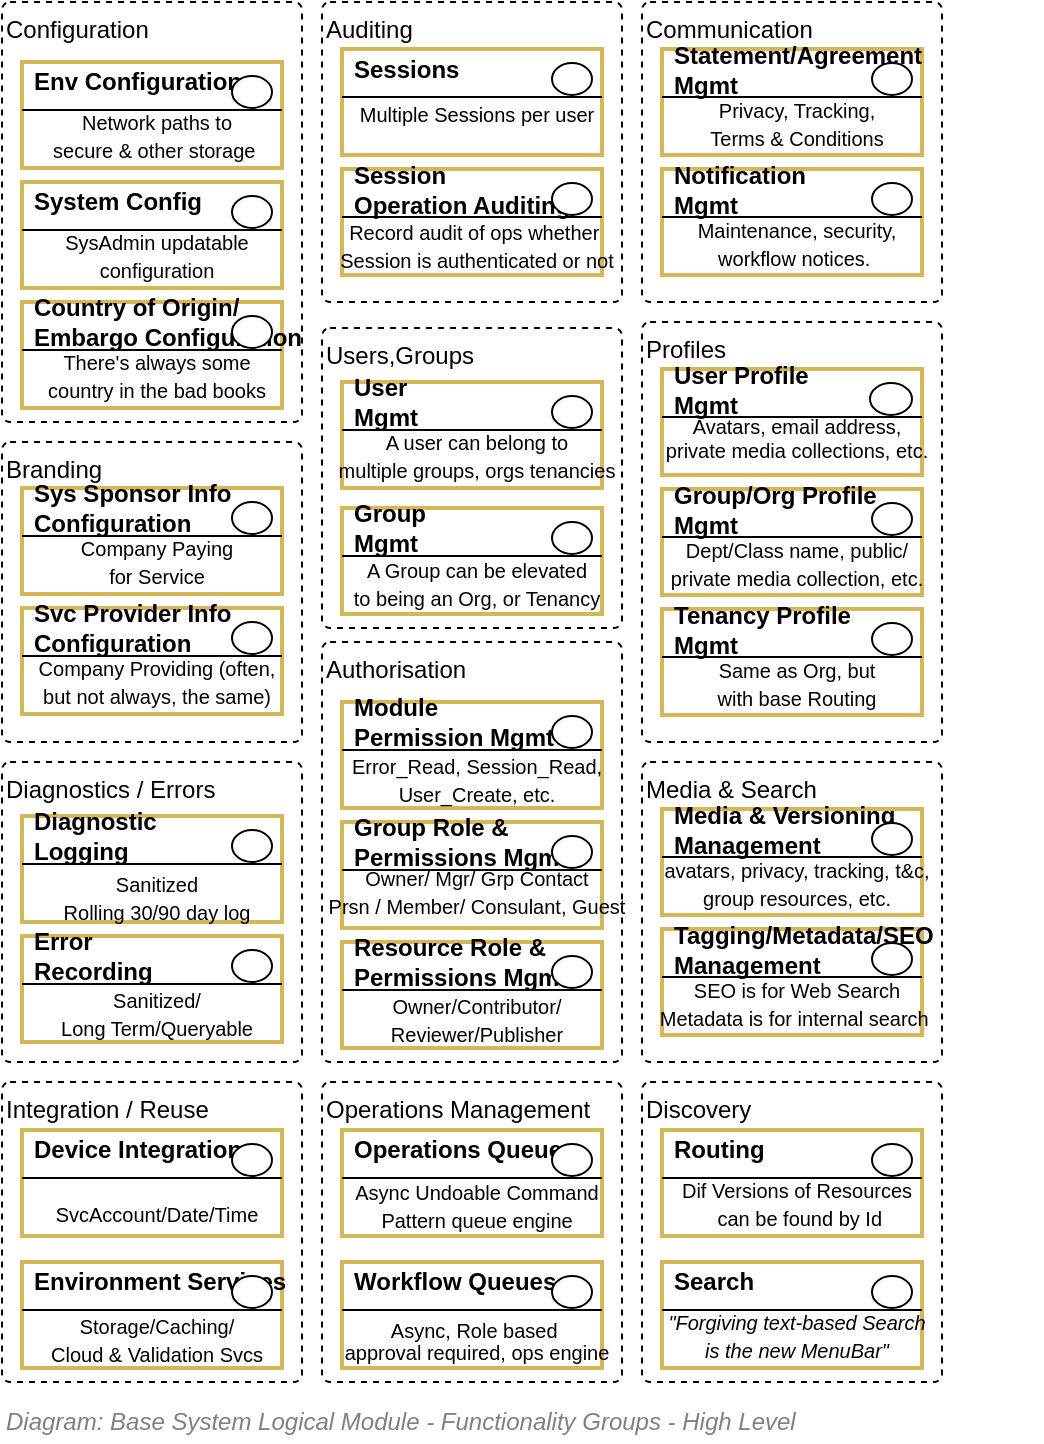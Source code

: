 <mxfile compressed="false" version="17.5.0" type="google">
  <diagram id="iJwj0JujM13rcgcpDBCf" name="Standard Base Logical Module Functionality Groups - HL">
    <mxGraphModel grid="1" page="1" gridSize="10" guides="1" tooltips="1" connect="0" arrows="1" fold="1" pageScale="1" pageWidth="827" pageHeight="1169" math="0" shadow="0">
      <root>
        <mxCell id="kqEcUKh6x4xUHImFHUBu-0" />
        <mxCell id="kqEcUKh6x4xUHImFHUBu-1" parent="kqEcUKh6x4xUHImFHUBu-0" />
        <mxCell id="neuzF8ryyaMldTGZhR9j-232" value="Authorisation" style="rounded=1;whiteSpace=wrap;html=1;strokeWidth=1;fillColor=none;dashed=1;absoluteArcSize=1;arcSize=8;container=1;collapsible=0;recursiveResize=0;align=left;verticalAlign=top;" vertex="1" parent="kqEcUKh6x4xUHImFHUBu-1">
          <mxGeometry x="280" y="480" width="150" height="210" as="geometry" />
        </mxCell>
        <mxCell id="neuzF8ryyaMldTGZhR9j-222" value="" style="fontStyle=1;align=center;verticalAlign=top;childLayout=stackLayout;horizontal=1;horizontalStack=0;resizeParent=1;resizeParentMax=0;resizeLast=0;marginBottom=0;strokeColor=#d6b656;strokeWidth=2;fillColor=none;" vertex="1" parent="neuzF8ryyaMldTGZhR9j-232">
          <mxGeometry x="10" y="30" width="130" height="53" as="geometry" />
        </mxCell>
        <mxCell id="neuzF8ryyaMldTGZhR9j-223" value="Module &lt;br&gt;Permission Mgmt" style="html=1;align=left;spacingLeft=4;verticalAlign=middle;strokeColor=none;fillColor=none;fontStyle=1" vertex="1" parent="neuzF8ryyaMldTGZhR9j-222">
          <mxGeometry width="130" height="20" as="geometry" />
        </mxCell>
        <mxCell id="neuzF8ryyaMldTGZhR9j-224" value="" style="shape=ellipse;" vertex="1" parent="neuzF8ryyaMldTGZhR9j-223">
          <mxGeometry x="1" width="20" height="16" relative="1" as="geometry">
            <mxPoint x="-25" y="7" as="offset" />
          </mxGeometry>
        </mxCell>
        <mxCell id="neuzF8ryyaMldTGZhR9j-225" value="" style="line;strokeWidth=1;fillColor=none;align=left;verticalAlign=middle;spacingTop=-1;spacingLeft=3;spacingRight=3;rotatable=0;labelPosition=right;points=[];portConstraint=eastwest;" vertex="1" parent="neuzF8ryyaMldTGZhR9j-222">
          <mxGeometry y="20" width="130" height="8" as="geometry" />
        </mxCell>
        <mxCell id="neuzF8ryyaMldTGZhR9j-226" value="&lt;font style=&quot;font-size: 10px ; line-height: 100%&quot;&gt;Error_Read, Session_Read, &lt;br&gt;User_Create, etc.&lt;/font&gt;" style="html=1;align=center;spacingLeft=4;verticalAlign=top;strokeColor=none;fillColor=none;spacingTop=-10;" vertex="1" parent="neuzF8ryyaMldTGZhR9j-222">
          <mxGeometry y="28" width="130" height="25" as="geometry" />
        </mxCell>
        <mxCell id="neuzF8ryyaMldTGZhR9j-227" value="" style="fontStyle=1;align=center;verticalAlign=top;childLayout=stackLayout;horizontal=1;horizontalStack=0;resizeParent=1;resizeParentMax=0;resizeLast=0;marginBottom=0;strokeColor=#d6b656;strokeWidth=2;fillColor=none;" vertex="1" parent="neuzF8ryyaMldTGZhR9j-232">
          <mxGeometry x="10" y="90" width="130" height="53" as="geometry" />
        </mxCell>
        <mxCell id="neuzF8ryyaMldTGZhR9j-228" value="Group Role &amp;amp; &lt;br&gt;Permissions Mgmt" style="html=1;align=left;spacingLeft=4;verticalAlign=middle;strokeColor=none;fillColor=none;fontStyle=1" vertex="1" parent="neuzF8ryyaMldTGZhR9j-227">
          <mxGeometry width="130" height="20" as="geometry" />
        </mxCell>
        <mxCell id="neuzF8ryyaMldTGZhR9j-229" value="" style="shape=ellipse;" vertex="1" parent="neuzF8ryyaMldTGZhR9j-228">
          <mxGeometry x="1" width="20" height="16" relative="1" as="geometry">
            <mxPoint x="-25" y="7" as="offset" />
          </mxGeometry>
        </mxCell>
        <mxCell id="neuzF8ryyaMldTGZhR9j-230" value="" style="line;strokeWidth=1;fillColor=none;align=left;verticalAlign=middle;spacingTop=-1;spacingLeft=3;spacingRight=3;rotatable=0;labelPosition=right;points=[];portConstraint=eastwest;" vertex="1" parent="neuzF8ryyaMldTGZhR9j-227">
          <mxGeometry y="20" width="130" height="8" as="geometry" />
        </mxCell>
        <mxCell id="neuzF8ryyaMldTGZhR9j-231" value="&lt;font style=&quot;font-size: 10px ; line-height: 90%&quot;&gt;Owner/ Mgr/ Grp Contact &lt;br&gt;Prsn / Member/ Consulant, Guest&lt;/font&gt;" style="html=1;align=center;spacingLeft=4;verticalAlign=top;strokeColor=none;fillColor=none;spacingTop=-14;" vertex="1" parent="neuzF8ryyaMldTGZhR9j-227">
          <mxGeometry y="28" width="130" height="25" as="geometry" />
        </mxCell>
        <mxCell id="neuzF8ryyaMldTGZhR9j-239" value="" style="fontStyle=1;align=center;verticalAlign=top;childLayout=stackLayout;horizontal=1;horizontalStack=0;resizeParent=1;resizeParentMax=0;resizeLast=0;marginBottom=0;strokeColor=#d6b656;strokeWidth=2;fillColor=none;" vertex="1" parent="neuzF8ryyaMldTGZhR9j-232">
          <mxGeometry x="10" y="150" width="130" height="53" as="geometry" />
        </mxCell>
        <mxCell id="neuzF8ryyaMldTGZhR9j-240" value="Resource Role &amp;amp; &lt;br&gt;Permissions Mgmt" style="html=1;align=left;spacingLeft=4;verticalAlign=middle;strokeColor=none;fillColor=none;fontStyle=1" vertex="1" parent="neuzF8ryyaMldTGZhR9j-239">
          <mxGeometry width="130" height="20" as="geometry" />
        </mxCell>
        <mxCell id="neuzF8ryyaMldTGZhR9j-241" value="" style="shape=ellipse;" vertex="1" parent="neuzF8ryyaMldTGZhR9j-240">
          <mxGeometry x="1" width="20" height="16" relative="1" as="geometry">
            <mxPoint x="-25" y="7" as="offset" />
          </mxGeometry>
        </mxCell>
        <mxCell id="neuzF8ryyaMldTGZhR9j-242" value="" style="line;strokeWidth=1;fillColor=none;align=left;verticalAlign=middle;spacingTop=-1;spacingLeft=3;spacingRight=3;rotatable=0;labelPosition=right;points=[];portConstraint=eastwest;" vertex="1" parent="neuzF8ryyaMldTGZhR9j-239">
          <mxGeometry y="20" width="130" height="8" as="geometry" />
        </mxCell>
        <mxCell id="neuzF8ryyaMldTGZhR9j-243" value="&lt;font style=&quot;font-size: 10px&quot;&gt;Owner/Contributor/&lt;br&gt;Reviewer/Publisher&lt;/font&gt;" style="html=1;align=center;spacingLeft=4;verticalAlign=top;strokeColor=none;fillColor=none;spacingTop=-10;" vertex="1" parent="neuzF8ryyaMldTGZhR9j-239">
          <mxGeometry y="28" width="130" height="25" as="geometry" />
        </mxCell>
        <mxCell id="neuzF8ryyaMldTGZhR9j-149" value="Users,Groups" style="rounded=1;whiteSpace=wrap;html=1;strokeWidth=1;fillColor=none;dashed=1;absoluteArcSize=1;arcSize=8;container=1;collapsible=0;recursiveResize=0;align=left;verticalAlign=top;" vertex="1" parent="kqEcUKh6x4xUHImFHUBu-1">
          <mxGeometry x="280" y="323" width="150" height="150" as="geometry" />
        </mxCell>
        <mxCell id="neuzF8ryyaMldTGZhR9j-260" value="Diagnostics / Errors" style="rounded=1;whiteSpace=wrap;html=1;strokeWidth=1;fillColor=none;dashed=1;absoluteArcSize=1;arcSize=8;container=1;collapsible=0;recursiveResize=0;align=left;verticalAlign=top;" vertex="1" parent="kqEcUKh6x4xUHImFHUBu-1">
          <mxGeometry x="120" y="540" width="150" height="150" as="geometry" />
        </mxCell>
        <mxCell id="neuzF8ryyaMldTGZhR9j-261" value="" style="fontStyle=1;align=center;verticalAlign=top;childLayout=stackLayout;horizontal=1;horizontalStack=0;resizeParent=1;resizeParentMax=0;resizeLast=0;marginBottom=0;strokeColor=#d6b656;strokeWidth=2;fillColor=none;" vertex="1" parent="neuzF8ryyaMldTGZhR9j-260">
          <mxGeometry x="10" y="87" width="130" height="53" as="geometry" />
        </mxCell>
        <mxCell id="neuzF8ryyaMldTGZhR9j-262" value="Error &lt;br&gt;Recording" style="html=1;align=left;spacingLeft=4;verticalAlign=middle;strokeColor=none;fillColor=none;fontStyle=1" vertex="1" parent="neuzF8ryyaMldTGZhR9j-261">
          <mxGeometry width="130" height="20" as="geometry" />
        </mxCell>
        <mxCell id="neuzF8ryyaMldTGZhR9j-263" value="" style="shape=ellipse;" vertex="1" parent="neuzF8ryyaMldTGZhR9j-262">
          <mxGeometry x="1" width="20" height="16" relative="1" as="geometry">
            <mxPoint x="-25" y="7" as="offset" />
          </mxGeometry>
        </mxCell>
        <mxCell id="neuzF8ryyaMldTGZhR9j-264" value="" style="line;strokeWidth=1;fillColor=none;align=left;verticalAlign=middle;spacingTop=-1;spacingLeft=3;spacingRight=3;rotatable=0;labelPosition=right;points=[];portConstraint=eastwest;" vertex="1" parent="neuzF8ryyaMldTGZhR9j-261">
          <mxGeometry y="20" width="130" height="8" as="geometry" />
        </mxCell>
        <mxCell id="neuzF8ryyaMldTGZhR9j-265" value="&lt;font style=&quot;font-size: 10px&quot;&gt;Sanitized/&lt;br&gt;Long Term/Queryable&lt;/font&gt;" style="html=1;align=center;spacingLeft=4;verticalAlign=top;strokeColor=none;fillColor=none;spacingTop=-10;" vertex="1" parent="neuzF8ryyaMldTGZhR9j-261">
          <mxGeometry y="28" width="130" height="25" as="geometry" />
        </mxCell>
        <mxCell id="neuzF8ryyaMldTGZhR9j-266" value="" style="fontStyle=1;align=center;verticalAlign=top;childLayout=stackLayout;horizontal=1;horizontalStack=0;resizeParent=1;resizeParentMax=0;resizeLast=0;marginBottom=0;strokeColor=#d6b656;strokeWidth=2;fillColor=none;" vertex="1" parent="neuzF8ryyaMldTGZhR9j-260">
          <mxGeometry x="10" y="27" width="130" height="53" as="geometry" />
        </mxCell>
        <mxCell id="neuzF8ryyaMldTGZhR9j-267" value="Diagnostic &lt;br&gt;Logging" style="html=1;align=left;spacingLeft=4;verticalAlign=middle;strokeColor=none;fillColor=none;fontStyle=1" vertex="1" parent="neuzF8ryyaMldTGZhR9j-266">
          <mxGeometry width="130" height="20" as="geometry" />
        </mxCell>
        <mxCell id="neuzF8ryyaMldTGZhR9j-268" value="" style="shape=ellipse;" vertex="1" parent="neuzF8ryyaMldTGZhR9j-267">
          <mxGeometry x="1" width="20" height="16" relative="1" as="geometry">
            <mxPoint x="-25" y="7" as="offset" />
          </mxGeometry>
        </mxCell>
        <mxCell id="neuzF8ryyaMldTGZhR9j-269" value="" style="line;strokeWidth=1;fillColor=none;align=left;verticalAlign=middle;spacingTop=-1;spacingLeft=3;spacingRight=3;rotatable=0;labelPosition=right;points=[];portConstraint=eastwest;" vertex="1" parent="neuzF8ryyaMldTGZhR9j-266">
          <mxGeometry y="20" width="130" height="8" as="geometry" />
        </mxCell>
        <mxCell id="neuzF8ryyaMldTGZhR9j-270" value="&lt;font style=&quot;font-size: 10px&quot;&gt;Sanitized&lt;br&gt;Rolling 30/90 day log&lt;/font&gt;" style="html=1;align=center;spacingLeft=4;verticalAlign=top;strokeColor=none;fillColor=none;spacingTop=-8;" vertex="1" parent="neuzF8ryyaMldTGZhR9j-266">
          <mxGeometry y="28" width="130" height="25" as="geometry" />
        </mxCell>
        <mxCell id="neuzF8ryyaMldTGZhR9j-201" value="Branding" style="rounded=1;whiteSpace=wrap;html=1;strokeWidth=1;fillColor=none;dashed=1;absoluteArcSize=1;arcSize=8;container=1;collapsible=0;recursiveResize=0;align=left;verticalAlign=top;" vertex="1" parent="kqEcUKh6x4xUHImFHUBu-1">
          <mxGeometry x="120" y="380" width="150" height="150" as="geometry" />
        </mxCell>
        <mxCell id="neuzF8ryyaMldTGZhR9j-212" value="" style="fontStyle=1;align=center;verticalAlign=top;childLayout=stackLayout;horizontal=1;horizontalStack=0;resizeParent=1;resizeParentMax=0;resizeLast=0;marginBottom=0;strokeColor=#d6b656;strokeWidth=2;fillColor=none;" vertex="1" parent="neuzF8ryyaMldTGZhR9j-201">
          <mxGeometry x="10" y="23" width="130" height="53" as="geometry" />
        </mxCell>
        <mxCell id="neuzF8ryyaMldTGZhR9j-213" value="Sys Sponsor Info&lt;br&gt;Configuration" style="html=1;align=left;spacingLeft=4;verticalAlign=middle;strokeColor=none;fillColor=none;fontStyle=1" vertex="1" parent="neuzF8ryyaMldTGZhR9j-212">
          <mxGeometry width="130" height="20" as="geometry" />
        </mxCell>
        <mxCell id="neuzF8ryyaMldTGZhR9j-214" value="" style="shape=ellipse;" vertex="1" parent="neuzF8ryyaMldTGZhR9j-213">
          <mxGeometry x="1" width="20" height="16" relative="1" as="geometry">
            <mxPoint x="-25" y="7" as="offset" />
          </mxGeometry>
        </mxCell>
        <mxCell id="neuzF8ryyaMldTGZhR9j-215" value="" style="line;strokeWidth=1;fillColor=none;align=left;verticalAlign=middle;spacingTop=-1;spacingLeft=3;spacingRight=3;rotatable=0;labelPosition=right;points=[];portConstraint=eastwest;" vertex="1" parent="neuzF8ryyaMldTGZhR9j-212">
          <mxGeometry y="20" width="130" height="8" as="geometry" />
        </mxCell>
        <mxCell id="neuzF8ryyaMldTGZhR9j-216" value="&lt;font style=&quot;font-size: 10px&quot;&gt;Company Paying &lt;br&gt;for Service&lt;/font&gt;" style="html=1;align=center;spacingLeft=4;verticalAlign=top;strokeColor=none;fillColor=none;spacingTop=-12;" vertex="1" parent="neuzF8ryyaMldTGZhR9j-212">
          <mxGeometry y="28" width="130" height="25" as="geometry" />
        </mxCell>
        <mxCell id="neuzF8ryyaMldTGZhR9j-217" value="" style="fontStyle=1;align=center;verticalAlign=top;childLayout=stackLayout;horizontal=1;horizontalStack=0;resizeParent=1;resizeParentMax=0;resizeLast=0;marginBottom=0;strokeColor=#d6b656;strokeWidth=2;fillColor=none;" vertex="1" parent="neuzF8ryyaMldTGZhR9j-201">
          <mxGeometry x="10" y="83" width="130" height="53" as="geometry" />
        </mxCell>
        <mxCell id="neuzF8ryyaMldTGZhR9j-218" value="Svc Provider Info&lt;br&gt;Configuration" style="html=1;align=left;spacingLeft=4;verticalAlign=middle;strokeColor=none;fillColor=none;fontStyle=1" vertex="1" parent="neuzF8ryyaMldTGZhR9j-217">
          <mxGeometry width="130" height="20" as="geometry" />
        </mxCell>
        <mxCell id="neuzF8ryyaMldTGZhR9j-219" value="" style="shape=ellipse;" vertex="1" parent="neuzF8ryyaMldTGZhR9j-218">
          <mxGeometry x="1" width="20" height="16" relative="1" as="geometry">
            <mxPoint x="-25" y="7" as="offset" />
          </mxGeometry>
        </mxCell>
        <mxCell id="neuzF8ryyaMldTGZhR9j-220" value="" style="line;strokeWidth=1;fillColor=none;align=left;verticalAlign=middle;spacingTop=-1;spacingLeft=3;spacingRight=3;rotatable=0;labelPosition=right;points=[];portConstraint=eastwest;" vertex="1" parent="neuzF8ryyaMldTGZhR9j-217">
          <mxGeometry y="20" width="130" height="8" as="geometry" />
        </mxCell>
        <mxCell id="neuzF8ryyaMldTGZhR9j-221" value="&lt;font style=&quot;font-size: 10px&quot;&gt;Company Providing (often, &lt;br&gt;but not always, the same)&lt;/font&gt;" style="html=1;align=center;spacingLeft=4;verticalAlign=top;strokeColor=none;fillColor=none;spacingTop=-12;" vertex="1" parent="neuzF8ryyaMldTGZhR9j-217">
          <mxGeometry y="28" width="130" height="25" as="geometry" />
        </mxCell>
        <mxCell id="neuzF8ryyaMldTGZhR9j-0" value="Configuration" style="rounded=1;whiteSpace=wrap;html=1;strokeWidth=1;fillColor=none;dashed=1;absoluteArcSize=1;arcSize=8;container=1;collapsible=0;recursiveResize=0;align=left;verticalAlign=top;" vertex="1" parent="kqEcUKh6x4xUHImFHUBu-1">
          <mxGeometry x="120" y="160" width="150" height="210" as="geometry" />
        </mxCell>
        <mxCell id="neuzF8ryyaMldTGZhR9j-144" value="" style="fontStyle=1;align=center;verticalAlign=top;childLayout=stackLayout;horizontal=1;horizontalStack=0;resizeParent=1;resizeParentMax=0;resizeLast=0;marginBottom=0;strokeColor=#d6b656;strokeWidth=2;fillColor=none;" vertex="1" parent="neuzF8ryyaMldTGZhR9j-0">
          <mxGeometry x="10" y="150" width="130" height="53" as="geometry" />
        </mxCell>
        <mxCell id="neuzF8ryyaMldTGZhR9j-145" value="Country of Origin/&lt;br&gt;Embargo Configuration" style="html=1;align=left;spacingLeft=4;verticalAlign=middle;strokeColor=none;fillColor=none;fontStyle=1" vertex="1" parent="neuzF8ryyaMldTGZhR9j-144">
          <mxGeometry width="130" height="20" as="geometry" />
        </mxCell>
        <mxCell id="neuzF8ryyaMldTGZhR9j-146" value="" style="shape=ellipse;" vertex="1" parent="neuzF8ryyaMldTGZhR9j-145">
          <mxGeometry x="1" width="20" height="16" relative="1" as="geometry">
            <mxPoint x="-25" y="7" as="offset" />
          </mxGeometry>
        </mxCell>
        <mxCell id="neuzF8ryyaMldTGZhR9j-147" value="" style="line;strokeWidth=1;fillColor=none;align=left;verticalAlign=middle;spacingTop=-1;spacingLeft=3;spacingRight=3;rotatable=0;labelPosition=right;points=[];portConstraint=eastwest;" vertex="1" parent="neuzF8ryyaMldTGZhR9j-144">
          <mxGeometry y="20" width="130" height="8" as="geometry" />
        </mxCell>
        <mxCell id="neuzF8ryyaMldTGZhR9j-148" value="&lt;span style=&quot;font-size: 10px&quot;&gt;There&#39;s always some &lt;br&gt;country in the bad books&lt;/span&gt;" style="html=1;align=center;spacingLeft=4;verticalAlign=top;strokeColor=none;fillColor=none;spacingTop=-12;" vertex="1" parent="neuzF8ryyaMldTGZhR9j-144">
          <mxGeometry y="28" width="130" height="25" as="geometry" />
        </mxCell>
        <mxCell id="neuzF8ryyaMldTGZhR9j-123" value="" style="fontStyle=1;align=center;verticalAlign=top;childLayout=stackLayout;horizontal=1;horizontalStack=0;resizeParent=1;resizeParentMax=0;resizeLast=0;marginBottom=0;strokeColor=#d6b656;strokeWidth=2;fillColor=none;" vertex="1" parent="neuzF8ryyaMldTGZhR9j-0">
          <mxGeometry x="10" y="30" width="130" height="53" as="geometry" />
        </mxCell>
        <mxCell id="neuzF8ryyaMldTGZhR9j-124" value="Env Configuration" style="html=1;align=left;spacingLeft=4;verticalAlign=middle;strokeColor=none;fillColor=none;fontStyle=1" vertex="1" parent="neuzF8ryyaMldTGZhR9j-123">
          <mxGeometry width="130" height="20" as="geometry" />
        </mxCell>
        <mxCell id="neuzF8ryyaMldTGZhR9j-125" value="" style="shape=ellipse;" vertex="1" parent="neuzF8ryyaMldTGZhR9j-124">
          <mxGeometry x="1" width="20" height="16" relative="1" as="geometry">
            <mxPoint x="-25" y="7" as="offset" />
          </mxGeometry>
        </mxCell>
        <mxCell id="neuzF8ryyaMldTGZhR9j-126" value="" style="line;strokeWidth=1;fillColor=none;align=left;verticalAlign=middle;spacingTop=-1;spacingLeft=3;spacingRight=3;rotatable=0;labelPosition=right;points=[];portConstraint=eastwest;" vertex="1" parent="neuzF8ryyaMldTGZhR9j-123">
          <mxGeometry y="20" width="130" height="8" as="geometry" />
        </mxCell>
        <mxCell id="neuzF8ryyaMldTGZhR9j-127" value="&lt;font style=&quot;font-size: 10px&quot;&gt;Network paths to &lt;br&gt;secure &amp;amp; other storage&amp;nbsp;&lt;/font&gt;" style="html=1;align=center;spacingLeft=4;verticalAlign=top;strokeColor=none;fillColor=none;spacingTop=-12;" vertex="1" parent="neuzF8ryyaMldTGZhR9j-123">
          <mxGeometry y="28" width="130" height="25" as="geometry" />
        </mxCell>
        <mxCell id="neuzF8ryyaMldTGZhR9j-128" value="" style="fontStyle=1;align=center;verticalAlign=top;childLayout=stackLayout;horizontal=1;horizontalStack=0;resizeParent=1;resizeParentMax=0;resizeLast=0;marginBottom=0;strokeColor=#d6b656;strokeWidth=2;fillColor=none;" vertex="1" parent="neuzF8ryyaMldTGZhR9j-0">
          <mxGeometry x="10" y="90" width="130" height="53" as="geometry" />
        </mxCell>
        <mxCell id="neuzF8ryyaMldTGZhR9j-129" value="System Config" style="html=1;align=left;spacingLeft=4;verticalAlign=middle;strokeColor=none;fillColor=none;fontStyle=1" vertex="1" parent="neuzF8ryyaMldTGZhR9j-128">
          <mxGeometry width="130" height="20" as="geometry" />
        </mxCell>
        <mxCell id="neuzF8ryyaMldTGZhR9j-130" value="" style="shape=ellipse;" vertex="1" parent="neuzF8ryyaMldTGZhR9j-129">
          <mxGeometry x="1" width="20" height="16" relative="1" as="geometry">
            <mxPoint x="-25" y="7" as="offset" />
          </mxGeometry>
        </mxCell>
        <mxCell id="neuzF8ryyaMldTGZhR9j-131" value="" style="line;strokeWidth=1;fillColor=none;align=left;verticalAlign=middle;spacingTop=-1;spacingLeft=3;spacingRight=3;rotatable=0;labelPosition=right;points=[];portConstraint=eastwest;" vertex="1" parent="neuzF8ryyaMldTGZhR9j-128">
          <mxGeometry y="20" width="130" height="8" as="geometry" />
        </mxCell>
        <mxCell id="neuzF8ryyaMldTGZhR9j-132" value="&lt;font style=&quot;font-size: 10px&quot;&gt;SysAdmin updatable &lt;br&gt;configuration&lt;/font&gt;" style="html=1;align=center;spacingLeft=4;verticalAlign=top;strokeColor=none;fillColor=none;spacingTop=-12;" vertex="1" parent="neuzF8ryyaMldTGZhR9j-128">
          <mxGeometry y="28" width="130" height="25" as="geometry" />
        </mxCell>
        <mxCell id="uaey2Lb_M5UtE8PVYDBB-25" value="&lt;font style=&quot;font-size: 12px&quot;&gt;Diagram: Base System Logical Module - Functionality Groups - High Level&lt;/font&gt;" style="text;strokeColor=none;fillColor=none;html=1;fontSize=12;fontStyle=2;verticalAlign=middle;align=left;shadow=0;glass=0;comic=0;opacity=30;fontColor=#808080;strokeWidth=1;" vertex="1" parent="kqEcUKh6x4xUHImFHUBu-1">
          <mxGeometry x="120" y="860" width="520" height="20" as="geometry" />
        </mxCell>
        <mxCell id="neuzF8ryyaMldTGZhR9j-133" value="Auditing" style="rounded=1;whiteSpace=wrap;html=1;strokeWidth=1;fillColor=none;dashed=1;absoluteArcSize=1;arcSize=8;container=1;collapsible=0;recursiveResize=0;align=left;verticalAlign=top;" vertex="1" parent="kqEcUKh6x4xUHImFHUBu-1">
          <mxGeometry x="280" y="160" width="150" height="150" as="geometry" />
        </mxCell>
        <mxCell id="neuzF8ryyaMldTGZhR9j-134" value="" style="fontStyle=1;align=center;verticalAlign=top;childLayout=stackLayout;horizontal=1;horizontalStack=0;resizeParent=1;resizeParentMax=0;resizeLast=0;marginBottom=0;strokeColor=#d6b656;strokeWidth=2;fillColor=none;" vertex="1" parent="neuzF8ryyaMldTGZhR9j-133">
          <mxGeometry x="10" y="23.5" width="130" height="53" as="geometry" />
        </mxCell>
        <mxCell id="neuzF8ryyaMldTGZhR9j-135" value="Sessions" style="html=1;align=left;spacingLeft=4;verticalAlign=middle;strokeColor=none;fillColor=none;fontStyle=1" vertex="1" parent="neuzF8ryyaMldTGZhR9j-134">
          <mxGeometry width="130" height="20" as="geometry" />
        </mxCell>
        <mxCell id="neuzF8ryyaMldTGZhR9j-136" value="" style="shape=ellipse;" vertex="1" parent="neuzF8ryyaMldTGZhR9j-135">
          <mxGeometry x="1" width="20" height="16" relative="1" as="geometry">
            <mxPoint x="-25" y="7" as="offset" />
          </mxGeometry>
        </mxCell>
        <mxCell id="neuzF8ryyaMldTGZhR9j-137" value="" style="line;strokeWidth=1;fillColor=none;align=left;verticalAlign=middle;spacingTop=-1;spacingLeft=3;spacingRight=3;rotatable=0;labelPosition=right;points=[];portConstraint=eastwest;" vertex="1" parent="neuzF8ryyaMldTGZhR9j-134">
          <mxGeometry y="20" width="130" height="8" as="geometry" />
        </mxCell>
        <mxCell id="neuzF8ryyaMldTGZhR9j-138" value="&lt;font style=&quot;font-size: 10px&quot;&gt;Multiple Sessions per user&lt;/font&gt;" style="html=1;align=center;spacingLeft=4;verticalAlign=top;strokeColor=none;fillColor=none;spacingTop=-10;" vertex="1" parent="neuzF8ryyaMldTGZhR9j-134">
          <mxGeometry y="28" width="130" height="25" as="geometry" />
        </mxCell>
        <mxCell id="neuzF8ryyaMldTGZhR9j-139" value="" style="fontStyle=1;align=center;verticalAlign=top;childLayout=stackLayout;horizontal=1;horizontalStack=0;resizeParent=1;resizeParentMax=0;resizeLast=0;marginBottom=0;strokeColor=#d6b656;strokeWidth=2;fillColor=none;" vertex="1" parent="neuzF8ryyaMldTGZhR9j-133">
          <mxGeometry x="10" y="83.5" width="130" height="53" as="geometry" />
        </mxCell>
        <mxCell id="neuzF8ryyaMldTGZhR9j-140" value="Session&lt;br&gt;Operation Auditing" style="html=1;align=left;spacingLeft=4;verticalAlign=middle;strokeColor=none;fillColor=none;fontStyle=1" vertex="1" parent="neuzF8ryyaMldTGZhR9j-139">
          <mxGeometry width="130" height="20" as="geometry" />
        </mxCell>
        <mxCell id="neuzF8ryyaMldTGZhR9j-141" value="" style="shape=ellipse;" vertex="1" parent="neuzF8ryyaMldTGZhR9j-140">
          <mxGeometry x="1" width="20" height="16" relative="1" as="geometry">
            <mxPoint x="-25" y="7" as="offset" />
          </mxGeometry>
        </mxCell>
        <mxCell id="neuzF8ryyaMldTGZhR9j-142" value="" style="line;strokeWidth=1;fillColor=none;align=left;verticalAlign=middle;spacingTop=-1;spacingLeft=3;spacingRight=3;rotatable=0;labelPosition=right;points=[];portConstraint=eastwest;" vertex="1" parent="neuzF8ryyaMldTGZhR9j-139">
          <mxGeometry y="20" width="130" height="8" as="geometry" />
        </mxCell>
        <mxCell id="neuzF8ryyaMldTGZhR9j-143" value="&lt;font style=&quot;font-size: 10px&quot;&gt;Record audit of ops whether&amp;nbsp;&lt;br&gt;Session is authenticated or not&lt;/font&gt;" style="html=1;align=center;spacingLeft=4;verticalAlign=top;strokeColor=none;fillColor=none;spacingTop=-11;" vertex="1" parent="neuzF8ryyaMldTGZhR9j-139">
          <mxGeometry y="28" width="130" height="25" as="geometry" />
        </mxCell>
        <mxCell id="neuzF8ryyaMldTGZhR9j-244" value="Profiles" style="rounded=1;whiteSpace=wrap;html=1;strokeWidth=1;fillColor=none;dashed=1;absoluteArcSize=1;arcSize=8;container=1;collapsible=0;recursiveResize=0;align=left;verticalAlign=top;" vertex="1" parent="kqEcUKh6x4xUHImFHUBu-1">
          <mxGeometry x="440" y="320" width="150" height="210" as="geometry" />
        </mxCell>
        <mxCell id="neuzF8ryyaMldTGZhR9j-180" value="" style="fontStyle=1;align=center;verticalAlign=top;childLayout=stackLayout;horizontal=1;horizontalStack=0;resizeParent=1;resizeParentMax=0;resizeLast=0;marginBottom=0;strokeColor=#d6b656;strokeWidth=2;fillColor=none;" vertex="1" parent="neuzF8ryyaMldTGZhR9j-244">
          <mxGeometry x="10" y="83.5" width="130" height="53" as="geometry" />
        </mxCell>
        <mxCell id="neuzF8ryyaMldTGZhR9j-181" value="Group/Org Profile&lt;br&gt;Mgmt" style="html=1;align=left;spacingLeft=4;verticalAlign=middle;strokeColor=none;fillColor=none;fontStyle=1" vertex="1" parent="neuzF8ryyaMldTGZhR9j-180">
          <mxGeometry width="130" height="20" as="geometry" />
        </mxCell>
        <mxCell id="neuzF8ryyaMldTGZhR9j-182" value="" style="shape=ellipse;" vertex="1" parent="neuzF8ryyaMldTGZhR9j-181">
          <mxGeometry x="1" width="20" height="16" relative="1" as="geometry">
            <mxPoint x="-25" y="7" as="offset" />
          </mxGeometry>
        </mxCell>
        <mxCell id="neuzF8ryyaMldTGZhR9j-183" value="" style="line;strokeWidth=1;fillColor=none;align=left;verticalAlign=middle;spacingTop=-1;spacingLeft=3;spacingRight=3;rotatable=0;labelPosition=right;points=[];portConstraint=eastwest;" vertex="1" parent="neuzF8ryyaMldTGZhR9j-180">
          <mxGeometry y="20" width="130" height="8" as="geometry" />
        </mxCell>
        <mxCell id="neuzF8ryyaMldTGZhR9j-184" value="&lt;font style=&quot;font-size: 10px&quot;&gt;Dept/Class name, public/ &lt;br&gt;private media collection, etc.&lt;/font&gt;" style="html=1;align=center;spacingLeft=4;verticalAlign=top;strokeColor=none;fillColor=none;spacingTop=-12;" vertex="1" parent="neuzF8ryyaMldTGZhR9j-180">
          <mxGeometry y="28" width="130" height="25" as="geometry" />
        </mxCell>
        <mxCell id="neuzF8ryyaMldTGZhR9j-185" value="" style="fontStyle=1;align=center;verticalAlign=top;childLayout=stackLayout;horizontal=1;horizontalStack=0;resizeParent=1;resizeParentMax=0;resizeLast=0;marginBottom=0;strokeColor=#d6b656;strokeWidth=2;fillColor=none;" vertex="1" parent="neuzF8ryyaMldTGZhR9j-244">
          <mxGeometry x="10" y="143.5" width="130" height="53" as="geometry" />
        </mxCell>
        <mxCell id="neuzF8ryyaMldTGZhR9j-186" value="Tenancy Profile &lt;br&gt;Mgmt" style="html=1;align=left;spacingLeft=4;verticalAlign=middle;strokeColor=none;fillColor=none;fontStyle=1" vertex="1" parent="neuzF8ryyaMldTGZhR9j-185">
          <mxGeometry width="130" height="20" as="geometry" />
        </mxCell>
        <mxCell id="neuzF8ryyaMldTGZhR9j-187" value="" style="shape=ellipse;" vertex="1" parent="neuzF8ryyaMldTGZhR9j-186">
          <mxGeometry x="1" width="20" height="16" relative="1" as="geometry">
            <mxPoint x="-25" y="7" as="offset" />
          </mxGeometry>
        </mxCell>
        <mxCell id="neuzF8ryyaMldTGZhR9j-188" value="" style="line;strokeWidth=1;fillColor=none;align=left;verticalAlign=middle;spacingTop=-1;spacingLeft=3;spacingRight=3;rotatable=0;labelPosition=right;points=[];portConstraint=eastwest;" vertex="1" parent="neuzF8ryyaMldTGZhR9j-185">
          <mxGeometry y="20" width="130" height="8" as="geometry" />
        </mxCell>
        <mxCell id="neuzF8ryyaMldTGZhR9j-189" value="&lt;font style=&quot;font-size: 10px&quot;&gt;Same as Org, but &lt;br&gt;with base Routing&lt;/font&gt;" style="html=1;align=center;spacingLeft=4;verticalAlign=top;strokeColor=none;fillColor=none;spacingTop=-12;" vertex="1" parent="neuzF8ryyaMldTGZhR9j-185">
          <mxGeometry y="28" width="130" height="25" as="geometry" />
        </mxCell>
        <mxCell id="neuzF8ryyaMldTGZhR9j-233" value="" style="fontStyle=1;align=center;verticalAlign=top;childLayout=stackLayout;horizontal=1;horizontalStack=0;resizeParent=1;resizeParentMax=0;resizeLast=0;marginBottom=0;strokeColor=#d6b656;strokeWidth=2;fillColor=none;" vertex="1" parent="neuzF8ryyaMldTGZhR9j-244">
          <mxGeometry x="10" y="23.5" width="130" height="53" as="geometry" />
        </mxCell>
        <mxCell id="neuzF8ryyaMldTGZhR9j-234" value="User Profile &lt;br&gt;Mgmt" style="html=1;align=left;spacingLeft=4;verticalAlign=middle;strokeColor=none;fillColor=none;fontStyle=1" vertex="1" parent="neuzF8ryyaMldTGZhR9j-233">
          <mxGeometry width="130" height="20" as="geometry" />
        </mxCell>
        <mxCell id="neuzF8ryyaMldTGZhR9j-235" value="" style="shape=ellipse;" vertex="1" parent="neuzF8ryyaMldTGZhR9j-234">
          <mxGeometry x="1" width="21" height="16" relative="1" as="geometry">
            <mxPoint x="-26" y="7" as="offset" />
          </mxGeometry>
        </mxCell>
        <mxCell id="neuzF8ryyaMldTGZhR9j-236" value="" style="line;strokeWidth=1;fillColor=none;align=left;verticalAlign=middle;spacingTop=-1;spacingLeft=3;spacingRight=3;rotatable=0;labelPosition=right;points=[];portConstraint=eastwest;" vertex="1" parent="neuzF8ryyaMldTGZhR9j-233">
          <mxGeometry y="20" width="130" height="8" as="geometry" />
        </mxCell>
        <mxCell id="neuzF8ryyaMldTGZhR9j-237" value="Avatars, email address, &lt;br&gt;private media collections, etc." style="html=1;align=center;spacingLeft=4;verticalAlign=top;strokeColor=none;fillColor=none;spacingTop=-12;fontSize=10;" vertex="1" parent="neuzF8ryyaMldTGZhR9j-233">
          <mxGeometry y="28" width="130" height="25" as="geometry" />
        </mxCell>
        <mxCell id="neuzF8ryyaMldTGZhR9j-271" value="Communication" style="rounded=1;whiteSpace=wrap;html=1;strokeWidth=1;fillColor=none;dashed=1;absoluteArcSize=1;arcSize=8;container=1;collapsible=0;recursiveResize=0;align=left;verticalAlign=top;" vertex="1" parent="kqEcUKh6x4xUHImFHUBu-1">
          <mxGeometry x="440" y="160" width="150" height="150" as="geometry" />
        </mxCell>
        <mxCell id="neuzF8ryyaMldTGZhR9j-272" value="" style="fontStyle=1;align=center;verticalAlign=top;childLayout=stackLayout;horizontal=1;horizontalStack=0;resizeParent=1;resizeParentMax=0;resizeLast=0;marginBottom=0;strokeColor=#d6b656;strokeWidth=2;fillColor=none;" vertex="1" parent="neuzF8ryyaMldTGZhR9j-271">
          <mxGeometry x="10" y="23.5" width="130" height="53" as="geometry" />
        </mxCell>
        <mxCell id="neuzF8ryyaMldTGZhR9j-273" value="Statement/Agreement&lt;br&gt;Mgmt" style="html=1;align=left;spacingLeft=4;verticalAlign=middle;strokeColor=none;fillColor=none;fontStyle=1" vertex="1" parent="neuzF8ryyaMldTGZhR9j-272">
          <mxGeometry width="130" height="20" as="geometry" />
        </mxCell>
        <mxCell id="neuzF8ryyaMldTGZhR9j-274" value="" style="shape=ellipse;" vertex="1" parent="neuzF8ryyaMldTGZhR9j-273">
          <mxGeometry x="1" width="20" height="16" relative="1" as="geometry">
            <mxPoint x="-25" y="7" as="offset" />
          </mxGeometry>
        </mxCell>
        <mxCell id="neuzF8ryyaMldTGZhR9j-275" value="" style="line;strokeWidth=1;fillColor=none;align=left;verticalAlign=middle;spacingTop=-1;spacingLeft=3;spacingRight=3;rotatable=0;labelPosition=right;points=[];portConstraint=eastwest;" vertex="1" parent="neuzF8ryyaMldTGZhR9j-272">
          <mxGeometry y="20" width="130" height="8" as="geometry" />
        </mxCell>
        <mxCell id="neuzF8ryyaMldTGZhR9j-276" value="&lt;font style=&quot;font-size: 10px&quot;&gt;Privacy, Tracking, &lt;br&gt;Terms &amp;amp; Conditions&lt;/font&gt;" style="html=1;align=center;spacingLeft=4;verticalAlign=top;strokeColor=none;fillColor=none;spacingTop=-12;" vertex="1" parent="neuzF8ryyaMldTGZhR9j-272">
          <mxGeometry y="28" width="130" height="25" as="geometry" />
        </mxCell>
        <mxCell id="neuzF8ryyaMldTGZhR9j-277" value="" style="fontStyle=1;align=center;verticalAlign=top;childLayout=stackLayout;horizontal=1;horizontalStack=0;resizeParent=1;resizeParentMax=0;resizeLast=0;marginBottom=0;strokeColor=#d6b656;strokeWidth=2;fillColor=none;" vertex="1" parent="neuzF8ryyaMldTGZhR9j-271">
          <mxGeometry x="10" y="83.5" width="130" height="53" as="geometry" />
        </mxCell>
        <mxCell id="neuzF8ryyaMldTGZhR9j-278" value="Notification &lt;br&gt;Mgmt" style="html=1;align=left;spacingLeft=4;verticalAlign=middle;strokeColor=none;fillColor=none;fontStyle=1" vertex="1" parent="neuzF8ryyaMldTGZhR9j-277">
          <mxGeometry width="130" height="20" as="geometry" />
        </mxCell>
        <mxCell id="neuzF8ryyaMldTGZhR9j-279" value="" style="shape=ellipse;" vertex="1" parent="neuzF8ryyaMldTGZhR9j-278">
          <mxGeometry x="1" width="20" height="16" relative="1" as="geometry">
            <mxPoint x="-25" y="7" as="offset" />
          </mxGeometry>
        </mxCell>
        <mxCell id="neuzF8ryyaMldTGZhR9j-280" value="" style="line;strokeWidth=1;fillColor=none;align=left;verticalAlign=middle;spacingTop=-1;spacingLeft=3;spacingRight=3;rotatable=0;labelPosition=right;points=[];portConstraint=eastwest;" vertex="1" parent="neuzF8ryyaMldTGZhR9j-277">
          <mxGeometry y="20" width="130" height="8" as="geometry" />
        </mxCell>
        <mxCell id="neuzF8ryyaMldTGZhR9j-281" value="&lt;font style=&quot;font-size: 10px&quot;&gt;Maintenance, security, &lt;br&gt;workflow notices.&amp;nbsp;&lt;/font&gt;" style="html=1;align=center;spacingLeft=4;verticalAlign=top;strokeColor=none;fillColor=none;spacingTop=-12;" vertex="1" parent="neuzF8ryyaMldTGZhR9j-277">
          <mxGeometry y="28" width="130" height="25" as="geometry" />
        </mxCell>
        <mxCell id="neuzF8ryyaMldTGZhR9j-282" value="Media &amp;amp; Search" style="rounded=1;whiteSpace=wrap;html=1;strokeWidth=1;fillColor=none;dashed=1;absoluteArcSize=1;arcSize=8;container=1;collapsible=0;recursiveResize=0;align=left;verticalAlign=top;" vertex="1" parent="kqEcUKh6x4xUHImFHUBu-1">
          <mxGeometry x="440" y="540" width="150" height="150" as="geometry" />
        </mxCell>
        <mxCell id="neuzF8ryyaMldTGZhR9j-283" value="" style="fontStyle=1;align=center;verticalAlign=top;childLayout=stackLayout;horizontal=1;horizontalStack=0;resizeParent=1;resizeParentMax=0;resizeLast=0;marginBottom=0;strokeColor=#d6b656;strokeWidth=2;fillColor=none;" vertex="1" parent="neuzF8ryyaMldTGZhR9j-282">
          <mxGeometry x="10" y="23.5" width="130" height="53" as="geometry" />
        </mxCell>
        <mxCell id="neuzF8ryyaMldTGZhR9j-284" value="Media &amp;amp; Versioning&lt;br&gt;Management" style="html=1;align=left;spacingLeft=4;verticalAlign=middle;strokeColor=none;fillColor=none;fontStyle=1" vertex="1" parent="neuzF8ryyaMldTGZhR9j-283">
          <mxGeometry width="130" height="20" as="geometry" />
        </mxCell>
        <mxCell id="neuzF8ryyaMldTGZhR9j-285" value="" style="shape=ellipse;" vertex="1" parent="neuzF8ryyaMldTGZhR9j-284">
          <mxGeometry x="1" width="20" height="16" relative="1" as="geometry">
            <mxPoint x="-25" y="7" as="offset" />
          </mxGeometry>
        </mxCell>
        <mxCell id="neuzF8ryyaMldTGZhR9j-286" value="" style="line;strokeWidth=1;fillColor=none;align=left;verticalAlign=middle;spacingTop=-1;spacingLeft=3;spacingRight=3;rotatable=0;labelPosition=right;points=[];portConstraint=eastwest;" vertex="1" parent="neuzF8ryyaMldTGZhR9j-283">
          <mxGeometry y="20" width="130" height="8" as="geometry" />
        </mxCell>
        <mxCell id="neuzF8ryyaMldTGZhR9j-287" value="&lt;font style=&quot;font-size: 10px&quot;&gt;avatars, privacy, tracking, t&amp;amp;c,&lt;br&gt;group resources, etc.&lt;br&gt;&lt;/font&gt;" style="html=1;align=center;spacingLeft=4;verticalAlign=top;strokeColor=none;fillColor=none;spacingTop=-12;" vertex="1" parent="neuzF8ryyaMldTGZhR9j-283">
          <mxGeometry y="28" width="130" height="25" as="geometry" />
        </mxCell>
        <mxCell id="neuzF8ryyaMldTGZhR9j-311" value="" style="fontStyle=1;align=center;verticalAlign=top;childLayout=stackLayout;horizontal=1;horizontalStack=0;resizeParent=1;resizeParentMax=0;resizeLast=0;marginBottom=0;strokeColor=#d6b656;strokeWidth=2;fillColor=none;" vertex="1" parent="neuzF8ryyaMldTGZhR9j-282">
          <mxGeometry x="10" y="83.5" width="130" height="53" as="geometry" />
        </mxCell>
        <mxCell id="neuzF8ryyaMldTGZhR9j-312" value="Tagging/Metadata/SEO&lt;br&gt;Management" style="html=1;align=left;spacingLeft=4;verticalAlign=middle;strokeColor=none;fillColor=none;fontStyle=1" vertex="1" parent="neuzF8ryyaMldTGZhR9j-311">
          <mxGeometry width="130" height="20" as="geometry" />
        </mxCell>
        <mxCell id="neuzF8ryyaMldTGZhR9j-313" value="" style="shape=ellipse;" vertex="1" parent="neuzF8ryyaMldTGZhR9j-312">
          <mxGeometry x="1" width="20" height="16" relative="1" as="geometry">
            <mxPoint x="-25" y="7" as="offset" />
          </mxGeometry>
        </mxCell>
        <mxCell id="neuzF8ryyaMldTGZhR9j-314" value="" style="line;strokeWidth=1;fillColor=none;align=left;verticalAlign=middle;spacingTop=-1;spacingLeft=3;spacingRight=3;rotatable=0;labelPosition=right;points=[];portConstraint=eastwest;" vertex="1" parent="neuzF8ryyaMldTGZhR9j-311">
          <mxGeometry y="20" width="130" height="8" as="geometry" />
        </mxCell>
        <mxCell id="neuzF8ryyaMldTGZhR9j-315" value="&lt;span style=&quot;font-size: 10px&quot;&gt;SEO is for Web Search&lt;/span&gt;&lt;br style=&quot;font-size: 10px&quot;&gt;&lt;span style=&quot;font-size: 10px&quot;&gt;Metadata is for internal search&amp;nbsp;&lt;/span&gt;" style="html=1;align=center;spacingLeft=4;verticalAlign=top;strokeColor=none;fillColor=none;spacingTop=-12;" vertex="1" parent="neuzF8ryyaMldTGZhR9j-311">
          <mxGeometry y="28" width="130" height="25" as="geometry" />
        </mxCell>
        <mxCell id="neuzF8ryyaMldTGZhR9j-160" value="" style="fontStyle=1;align=center;verticalAlign=top;childLayout=stackLayout;horizontal=1;horizontalStack=0;resizeParent=1;resizeParentMax=0;resizeLast=0;marginBottom=0;strokeColor=#d6b656;strokeWidth=2;fillColor=none;" vertex="1" parent="kqEcUKh6x4xUHImFHUBu-1">
          <mxGeometry x="290" y="350" width="130" height="53" as="geometry" />
        </mxCell>
        <mxCell id="neuzF8ryyaMldTGZhR9j-161" value="User &lt;br&gt;Mgmt" style="html=1;align=left;spacingLeft=4;verticalAlign=middle;strokeColor=none;fillColor=none;fontStyle=1" vertex="1" parent="neuzF8ryyaMldTGZhR9j-160">
          <mxGeometry width="130" height="20" as="geometry" />
        </mxCell>
        <mxCell id="neuzF8ryyaMldTGZhR9j-162" value="" style="shape=ellipse;" vertex="1" parent="neuzF8ryyaMldTGZhR9j-161">
          <mxGeometry x="1" width="20" height="16" relative="1" as="geometry">
            <mxPoint x="-25" y="7" as="offset" />
          </mxGeometry>
        </mxCell>
        <mxCell id="neuzF8ryyaMldTGZhR9j-163" value="" style="line;strokeWidth=1;fillColor=none;align=left;verticalAlign=middle;spacingTop=-1;spacingLeft=3;spacingRight=3;rotatable=0;labelPosition=right;points=[];portConstraint=eastwest;" vertex="1" parent="neuzF8ryyaMldTGZhR9j-160">
          <mxGeometry y="20" width="130" height="8" as="geometry" />
        </mxCell>
        <mxCell id="neuzF8ryyaMldTGZhR9j-164" value="&lt;font style=&quot;font-size: 10px&quot;&gt;A user can belong to &lt;br&gt;multiple groups, orgs tenancies&lt;/font&gt;" style="html=1;align=center;spacingLeft=4;verticalAlign=top;strokeColor=none;fillColor=none;spacingTop=-12;" vertex="1" parent="neuzF8ryyaMldTGZhR9j-160">
          <mxGeometry y="28" width="130" height="25" as="geometry" />
        </mxCell>
        <mxCell id="neuzF8ryyaMldTGZhR9j-165" value="" style="fontStyle=1;align=center;verticalAlign=top;childLayout=stackLayout;horizontal=1;horizontalStack=0;resizeParent=1;resizeParentMax=0;resizeLast=0;marginBottom=0;strokeColor=#d6b656;strokeWidth=2;fillColor=none;" vertex="1" parent="kqEcUKh6x4xUHImFHUBu-1">
          <mxGeometry x="290" y="413" width="130" height="53" as="geometry" />
        </mxCell>
        <mxCell id="neuzF8ryyaMldTGZhR9j-166" value="Group&lt;br&gt;Mgmt" style="html=1;align=left;spacingLeft=4;verticalAlign=middle;strokeColor=none;fillColor=none;fontStyle=1" vertex="1" parent="neuzF8ryyaMldTGZhR9j-165">
          <mxGeometry width="130" height="20" as="geometry" />
        </mxCell>
        <mxCell id="neuzF8ryyaMldTGZhR9j-167" value="" style="shape=ellipse;" vertex="1" parent="neuzF8ryyaMldTGZhR9j-166">
          <mxGeometry x="1" width="20" height="16" relative="1" as="geometry">
            <mxPoint x="-25" y="7" as="offset" />
          </mxGeometry>
        </mxCell>
        <mxCell id="neuzF8ryyaMldTGZhR9j-168" value="" style="line;strokeWidth=1;fillColor=none;align=left;verticalAlign=middle;spacingTop=-1;spacingLeft=3;spacingRight=3;rotatable=0;labelPosition=right;points=[];portConstraint=eastwest;" vertex="1" parent="neuzF8ryyaMldTGZhR9j-165">
          <mxGeometry y="20" width="130" height="8" as="geometry" />
        </mxCell>
        <mxCell id="neuzF8ryyaMldTGZhR9j-169" value="&lt;font style=&quot;font-size: 10px&quot;&gt;A Group can be elevated &lt;br&gt;to being an Org, or Tenancy&lt;/font&gt;" style="html=1;align=center;spacingLeft=4;verticalAlign=top;strokeColor=none;fillColor=none;spacingTop=-11;" vertex="1" parent="neuzF8ryyaMldTGZhR9j-165">
          <mxGeometry y="28" width="130" height="25" as="geometry" />
        </mxCell>
        <mxCell id="neuzF8ryyaMldTGZhR9j-300" value="Discovery" style="rounded=1;whiteSpace=wrap;html=1;strokeWidth=1;fillColor=none;dashed=1;absoluteArcSize=1;arcSize=8;container=1;collapsible=0;recursiveResize=0;align=left;verticalAlign=top;" vertex="1" parent="kqEcUKh6x4xUHImFHUBu-1">
          <mxGeometry x="440" y="700" width="150" height="150" as="geometry" />
        </mxCell>
        <mxCell id="neuzF8ryyaMldTGZhR9j-295" value="" style="fontStyle=1;align=center;verticalAlign=top;childLayout=stackLayout;horizontal=1;horizontalStack=0;resizeParent=1;resizeParentMax=0;resizeLast=0;marginBottom=0;strokeColor=#d6b656;strokeWidth=2;fillColor=none;" vertex="1" parent="neuzF8ryyaMldTGZhR9j-300">
          <mxGeometry x="10" y="24" width="130" height="53" as="geometry" />
        </mxCell>
        <mxCell id="neuzF8ryyaMldTGZhR9j-296" value="Routing" style="html=1;align=left;spacingLeft=4;verticalAlign=middle;strokeColor=none;fillColor=none;fontStyle=1" vertex="1" parent="neuzF8ryyaMldTGZhR9j-295">
          <mxGeometry width="130" height="20" as="geometry" />
        </mxCell>
        <mxCell id="neuzF8ryyaMldTGZhR9j-297" value="" style="shape=ellipse;" vertex="1" parent="neuzF8ryyaMldTGZhR9j-296">
          <mxGeometry x="1" width="20" height="16" relative="1" as="geometry">
            <mxPoint x="-25" y="7" as="offset" />
          </mxGeometry>
        </mxCell>
        <mxCell id="neuzF8ryyaMldTGZhR9j-298" value="" style="line;strokeWidth=1;fillColor=none;align=left;verticalAlign=middle;spacingTop=-1;spacingLeft=3;spacingRight=3;rotatable=0;labelPosition=right;points=[];portConstraint=eastwest;" vertex="1" parent="neuzF8ryyaMldTGZhR9j-295">
          <mxGeometry y="20" width="130" height="8" as="geometry" />
        </mxCell>
        <mxCell id="neuzF8ryyaMldTGZhR9j-299" value="&lt;font style=&quot;font-size: 10px&quot;&gt;Dif Versions of Resources&lt;br&gt;&amp;nbsp;can be found by Id&lt;/font&gt;" style="html=1;align=center;spacingLeft=4;verticalAlign=top;strokeColor=none;fillColor=none;spacingTop=-12;" vertex="1" parent="neuzF8ryyaMldTGZhR9j-295">
          <mxGeometry y="28" width="130" height="25" as="geometry" />
        </mxCell>
        <mxCell id="neuzF8ryyaMldTGZhR9j-288" value="" style="fontStyle=1;align=center;verticalAlign=top;childLayout=stackLayout;horizontal=1;horizontalStack=0;resizeParent=1;resizeParentMax=0;resizeLast=0;marginBottom=0;strokeColor=#d6b656;strokeWidth=2;fillColor=none;" vertex="1" parent="kqEcUKh6x4xUHImFHUBu-1">
          <mxGeometry x="450" y="790" width="130" height="53" as="geometry" />
        </mxCell>
        <mxCell id="neuzF8ryyaMldTGZhR9j-289" value="Search" style="html=1;align=left;spacingLeft=4;verticalAlign=middle;strokeColor=none;fillColor=none;fontStyle=1" vertex="1" parent="neuzF8ryyaMldTGZhR9j-288">
          <mxGeometry width="130" height="20" as="geometry" />
        </mxCell>
        <mxCell id="neuzF8ryyaMldTGZhR9j-290" value="" style="shape=ellipse;" vertex="1" parent="neuzF8ryyaMldTGZhR9j-289">
          <mxGeometry x="1" width="20" height="16" relative="1" as="geometry">
            <mxPoint x="-25" y="7" as="offset" />
          </mxGeometry>
        </mxCell>
        <mxCell id="neuzF8ryyaMldTGZhR9j-291" value="" style="line;strokeWidth=1;fillColor=none;align=left;verticalAlign=middle;spacingTop=-1;spacingLeft=3;spacingRight=3;rotatable=0;labelPosition=right;points=[];portConstraint=eastwest;" vertex="1" parent="neuzF8ryyaMldTGZhR9j-288">
          <mxGeometry y="20" width="130" height="8" as="geometry" />
        </mxCell>
        <mxCell id="neuzF8ryyaMldTGZhR9j-292" value="&lt;font style=&quot;font-size: 10px&quot;&gt;&lt;i&gt;&quot;Forgiving text-based Search &lt;br&gt;is the new MenuBar&quot;&lt;/i&gt;&lt;/font&gt;" style="html=1;align=center;spacingLeft=4;verticalAlign=top;strokeColor=none;fillColor=none;spacingTop=-12;" vertex="1" parent="neuzF8ryyaMldTGZhR9j-288">
          <mxGeometry y="28" width="130" height="25" as="geometry" />
        </mxCell>
        <mxCell id="neuzF8ryyaMldTGZhR9j-316" value="Operations Management" style="rounded=1;whiteSpace=wrap;html=1;strokeWidth=1;fillColor=none;dashed=1;absoluteArcSize=1;arcSize=8;container=1;collapsible=0;recursiveResize=0;align=left;verticalAlign=top;" vertex="1" parent="kqEcUKh6x4xUHImFHUBu-1">
          <mxGeometry x="280" y="700" width="150" height="150" as="geometry" />
        </mxCell>
        <mxCell id="neuzF8ryyaMldTGZhR9j-317" value="" style="fontStyle=1;align=center;verticalAlign=top;childLayout=stackLayout;horizontal=1;horizontalStack=0;resizeParent=1;resizeParentMax=0;resizeLast=0;marginBottom=0;strokeColor=#d6b656;strokeWidth=2;fillColor=none;" vertex="1" parent="neuzF8ryyaMldTGZhR9j-316">
          <mxGeometry x="10" y="24" width="130" height="53" as="geometry" />
        </mxCell>
        <mxCell id="neuzF8ryyaMldTGZhR9j-318" value="Operations Queues" style="html=1;align=left;spacingLeft=4;verticalAlign=middle;strokeColor=none;fillColor=none;fontStyle=1" vertex="1" parent="neuzF8ryyaMldTGZhR9j-317">
          <mxGeometry width="130" height="20" as="geometry" />
        </mxCell>
        <mxCell id="neuzF8ryyaMldTGZhR9j-319" value="" style="shape=ellipse;" vertex="1" parent="neuzF8ryyaMldTGZhR9j-318">
          <mxGeometry x="1" width="20" height="16" relative="1" as="geometry">
            <mxPoint x="-25" y="7" as="offset" />
          </mxGeometry>
        </mxCell>
        <mxCell id="neuzF8ryyaMldTGZhR9j-320" value="" style="line;strokeWidth=1;fillColor=none;align=left;verticalAlign=middle;spacingTop=-1;spacingLeft=3;spacingRight=3;rotatable=0;labelPosition=right;points=[];portConstraint=eastwest;" vertex="1" parent="neuzF8ryyaMldTGZhR9j-317">
          <mxGeometry y="20" width="130" height="8" as="geometry" />
        </mxCell>
        <mxCell id="neuzF8ryyaMldTGZhR9j-321" value="&lt;font style=&quot;font-size: 10px ; line-height: 100%&quot;&gt;Async Undoable Command &lt;br&gt;Pattern queue engine&lt;/font&gt;" style="html=1;align=center;spacingLeft=4;verticalAlign=top;strokeColor=none;fillColor=none;spacingTop=-11;" vertex="1" parent="neuzF8ryyaMldTGZhR9j-317">
          <mxGeometry y="28" width="130" height="25" as="geometry" />
        </mxCell>
        <mxCell id="neuzF8ryyaMldTGZhR9j-322" value="" style="fontStyle=1;align=center;verticalAlign=top;childLayout=stackLayout;horizontal=1;horizontalStack=0;resizeParent=1;resizeParentMax=0;resizeLast=0;marginBottom=0;strokeColor=#d6b656;strokeWidth=2;fillColor=none;" vertex="1" parent="neuzF8ryyaMldTGZhR9j-316">
          <mxGeometry x="10" y="90" width="130" height="53" as="geometry" />
        </mxCell>
        <mxCell id="neuzF8ryyaMldTGZhR9j-323" value="Workflow Queues" style="html=1;align=left;spacingLeft=4;verticalAlign=middle;strokeColor=none;fillColor=none;fontStyle=1" vertex="1" parent="neuzF8ryyaMldTGZhR9j-322">
          <mxGeometry width="130" height="20" as="geometry" />
        </mxCell>
        <mxCell id="neuzF8ryyaMldTGZhR9j-324" value="" style="shape=ellipse;" vertex="1" parent="neuzF8ryyaMldTGZhR9j-323">
          <mxGeometry x="1" width="20" height="16" relative="1" as="geometry">
            <mxPoint x="-25" y="7" as="offset" />
          </mxGeometry>
        </mxCell>
        <mxCell id="neuzF8ryyaMldTGZhR9j-325" value="" style="line;strokeWidth=1;fillColor=none;align=left;verticalAlign=middle;spacingTop=-1;spacingLeft=3;spacingRight=3;rotatable=0;labelPosition=right;points=[];portConstraint=eastwest;" vertex="1" parent="neuzF8ryyaMldTGZhR9j-322">
          <mxGeometry y="20" width="130" height="8" as="geometry" />
        </mxCell>
        <mxCell id="neuzF8ryyaMldTGZhR9j-326" value="&lt;p style=&quot;line-height: 90%&quot;&gt;&lt;font style=&quot;font-size: 10px ; line-height: 90%&quot;&gt;Async, Role based&amp;nbsp; &lt;br&gt;approval required, ops engine&lt;/font&gt;&lt;/p&gt;" style="html=1;align=center;spacingLeft=4;verticalAlign=top;strokeColor=none;fillColor=none;spacingTop=-18;" vertex="1" parent="neuzF8ryyaMldTGZhR9j-322">
          <mxGeometry y="28" width="130" height="25" as="geometry" />
        </mxCell>
        <mxCell id="neuzF8ryyaMldTGZhR9j-327" value="Integration / Reuse" style="rounded=1;whiteSpace=wrap;html=1;strokeWidth=1;fillColor=none;dashed=1;absoluteArcSize=1;arcSize=8;container=1;collapsible=0;recursiveResize=0;align=left;verticalAlign=top;" vertex="1" parent="kqEcUKh6x4xUHImFHUBu-1">
          <mxGeometry x="120" y="700" width="150" height="150" as="geometry" />
        </mxCell>
        <mxCell id="neuzF8ryyaMldTGZhR9j-333" value="" style="fontStyle=1;align=center;verticalAlign=top;childLayout=stackLayout;horizontal=1;horizontalStack=0;resizeParent=1;resizeParentMax=0;resizeLast=0;marginBottom=0;strokeColor=#d6b656;strokeWidth=2;fillColor=none;" vertex="1" parent="neuzF8ryyaMldTGZhR9j-327">
          <mxGeometry x="10" y="24" width="130" height="53" as="geometry" />
        </mxCell>
        <mxCell id="neuzF8ryyaMldTGZhR9j-334" value="Device Integration" style="html=1;align=left;spacingLeft=4;verticalAlign=middle;strokeColor=none;fillColor=none;fontStyle=1" vertex="1" parent="neuzF8ryyaMldTGZhR9j-333">
          <mxGeometry width="130" height="20" as="geometry" />
        </mxCell>
        <mxCell id="neuzF8ryyaMldTGZhR9j-335" value="" style="shape=ellipse;" vertex="1" parent="neuzF8ryyaMldTGZhR9j-334">
          <mxGeometry x="1" width="20" height="16" relative="1" as="geometry">
            <mxPoint x="-25" y="7" as="offset" />
          </mxGeometry>
        </mxCell>
        <mxCell id="neuzF8ryyaMldTGZhR9j-336" value="" style="line;strokeWidth=1;fillColor=none;align=left;verticalAlign=middle;spacingTop=-1;spacingLeft=3;spacingRight=3;rotatable=0;labelPosition=right;points=[];portConstraint=eastwest;" vertex="1" parent="neuzF8ryyaMldTGZhR9j-333">
          <mxGeometry y="20" width="130" height="8" as="geometry" />
        </mxCell>
        <mxCell id="neuzF8ryyaMldTGZhR9j-337" value="&lt;font style=&quot;font-size: 10px&quot;&gt;SvcAccount/Date/Time&lt;/font&gt;" style="html=1;align=center;spacingLeft=4;verticalAlign=top;strokeColor=none;fillColor=none;" vertex="1" parent="neuzF8ryyaMldTGZhR9j-333">
          <mxGeometry y="28" width="130" height="25" as="geometry" />
        </mxCell>
        <mxCell id="neuzF8ryyaMldTGZhR9j-328" value="" style="fontStyle=1;align=center;verticalAlign=top;childLayout=stackLayout;horizontal=1;horizontalStack=0;resizeParent=1;resizeParentMax=0;resizeLast=0;marginBottom=0;strokeColor=#d6b656;strokeWidth=2;fillColor=none;" vertex="1" parent="kqEcUKh6x4xUHImFHUBu-1">
          <mxGeometry x="130" y="790" width="130" height="53" as="geometry" />
        </mxCell>
        <mxCell id="neuzF8ryyaMldTGZhR9j-329" value="Environment Services" style="html=1;align=left;spacingLeft=4;verticalAlign=middle;strokeColor=none;fillColor=none;fontStyle=1" vertex="1" parent="neuzF8ryyaMldTGZhR9j-328">
          <mxGeometry width="130" height="20" as="geometry" />
        </mxCell>
        <mxCell id="neuzF8ryyaMldTGZhR9j-330" value="" style="shape=ellipse;" vertex="1" parent="neuzF8ryyaMldTGZhR9j-329">
          <mxGeometry x="1" width="20" height="16" relative="1" as="geometry">
            <mxPoint x="-25" y="7" as="offset" />
          </mxGeometry>
        </mxCell>
        <mxCell id="neuzF8ryyaMldTGZhR9j-331" value="" style="line;strokeWidth=1;fillColor=none;align=left;verticalAlign=middle;spacingTop=-1;spacingLeft=3;spacingRight=3;rotatable=0;labelPosition=right;points=[];portConstraint=eastwest;" vertex="1" parent="neuzF8ryyaMldTGZhR9j-328">
          <mxGeometry y="20" width="130" height="8" as="geometry" />
        </mxCell>
        <mxCell id="neuzF8ryyaMldTGZhR9j-332" value="&lt;font style=&quot;font-size: 10px ; line-height: 90%&quot;&gt;Storage/Caching/&lt;br&gt;Cloud &amp;amp; Validation Svcs&lt;/font&gt;" style="html=1;align=center;spacingLeft=4;verticalAlign=top;strokeColor=none;fillColor=none;spacing=0;spacingTop=-8;" vertex="1" parent="neuzF8ryyaMldTGZhR9j-328">
          <mxGeometry y="28" width="130" height="25" as="geometry" />
        </mxCell>
      </root>
    </mxGraphModel>
  </diagram>
</mxfile>
